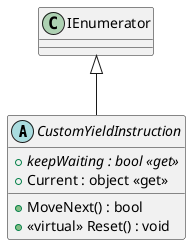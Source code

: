 @startuml
abstract class CustomYieldInstruction {
    + {abstract} keepWaiting : bool <<get>>
    + Current : object <<get>>
    + MoveNext() : bool
    + <<virtual>> Reset() : void
}
IEnumerator <|-- CustomYieldInstruction
@enduml
